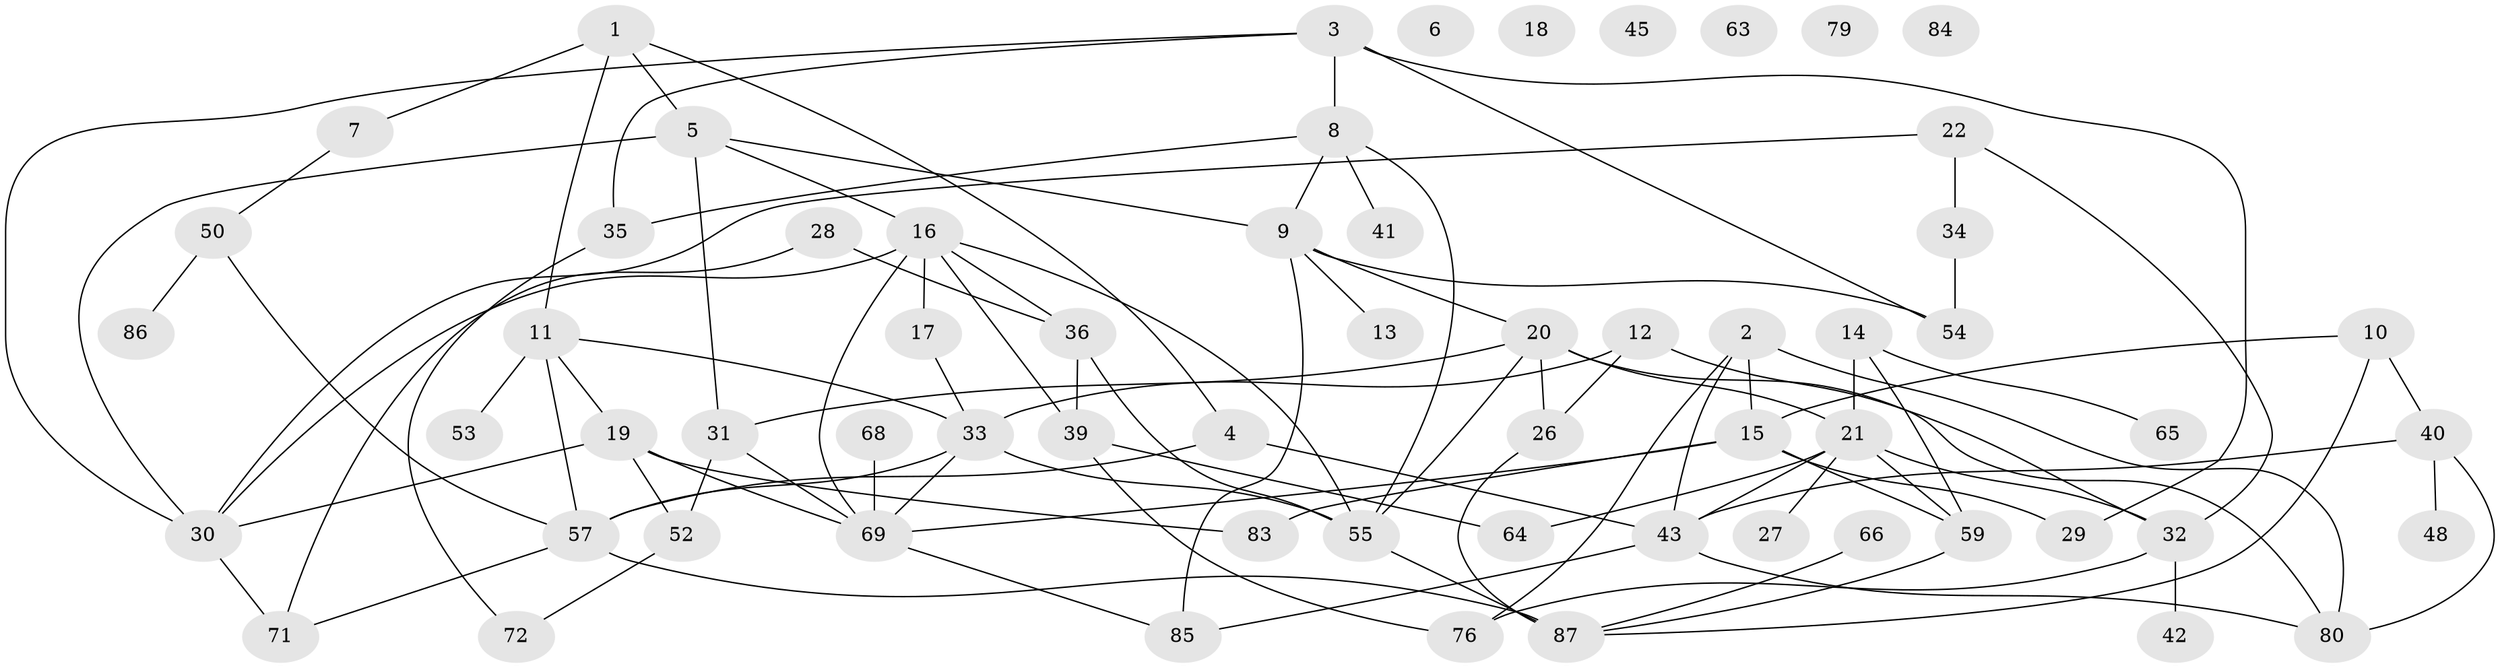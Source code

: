 // Generated by graph-tools (version 1.1) at 2025/23/03/03/25 07:23:24]
// undirected, 63 vertices, 101 edges
graph export_dot {
graph [start="1"]
  node [color=gray90,style=filled];
  1 [super="+38"];
  2;
  3 [super="+62"];
  4;
  5 [super="+70"];
  6;
  7 [super="+82"];
  8 [super="+24"];
  9 [super="+58"];
  10;
  11 [super="+47"];
  12;
  13;
  14;
  15 [super="+81"];
  16 [super="+51"];
  17;
  18;
  19 [super="+23"];
  20 [super="+46"];
  21 [super="+74"];
  22 [super="+25"];
  26;
  27 [super="+75"];
  28;
  29;
  30 [super="+77"];
  31;
  32 [super="+44"];
  33 [super="+37"];
  34;
  35;
  36;
  39 [super="+73"];
  40;
  41;
  42 [super="+56"];
  43 [super="+49"];
  45;
  48;
  50;
  52 [super="+61"];
  53;
  54;
  55 [super="+67"];
  57 [super="+78"];
  59 [super="+60"];
  63;
  64;
  65;
  66;
  68;
  69 [super="+88"];
  71;
  72;
  76;
  79;
  80 [super="+90"];
  83;
  84;
  85;
  86;
  87 [super="+89"];
  1 -- 5;
  1 -- 11;
  1 -- 4;
  1 -- 7;
  2 -- 15;
  2 -- 76;
  2 -- 43;
  2 -- 80;
  3 -- 29;
  3 -- 35;
  3 -- 54;
  3 -- 8 [weight=2];
  3 -- 30;
  4 -- 57;
  4 -- 43;
  5 -- 9;
  5 -- 30;
  5 -- 31;
  5 -- 16;
  7 -- 50;
  8 -- 41;
  8 -- 35;
  8 -- 9;
  8 -- 55;
  9 -- 13;
  9 -- 54;
  9 -- 85;
  9 -- 20 [weight=2];
  10 -- 40;
  10 -- 87;
  10 -- 15;
  11 -- 19;
  11 -- 33;
  11 -- 53;
  11 -- 57;
  12 -- 26;
  12 -- 33;
  12 -- 32;
  14 -- 59;
  14 -- 65;
  14 -- 21;
  15 -- 29;
  15 -- 83;
  15 -- 59;
  15 -- 69;
  16 -- 36;
  16 -- 39;
  16 -- 55;
  16 -- 69;
  16 -- 30;
  16 -- 17;
  17 -- 33;
  19 -- 30;
  19 -- 83;
  19 -- 52;
  19 -- 69;
  20 -- 26;
  20 -- 31;
  20 -- 55;
  20 -- 80;
  20 -- 21;
  21 -- 64;
  21 -- 32;
  21 -- 59;
  21 -- 43;
  21 -- 27;
  22 -- 32;
  22 -- 34;
  22 -- 30;
  26 -- 87;
  28 -- 36;
  28 -- 71;
  30 -- 71;
  31 -- 52;
  31 -- 69;
  32 -- 76;
  32 -- 42;
  33 -- 57;
  33 -- 69;
  33 -- 55;
  34 -- 54;
  35 -- 72;
  36 -- 55;
  36 -- 39;
  39 -- 76;
  39 -- 64;
  40 -- 48;
  40 -- 80;
  40 -- 43;
  43 -- 85;
  43 -- 80;
  50 -- 57;
  50 -- 86;
  52 -- 72;
  55 -- 87;
  57 -- 71;
  57 -- 87 [weight=2];
  59 -- 87;
  66 -- 87;
  68 -- 69;
  69 -- 85;
}
